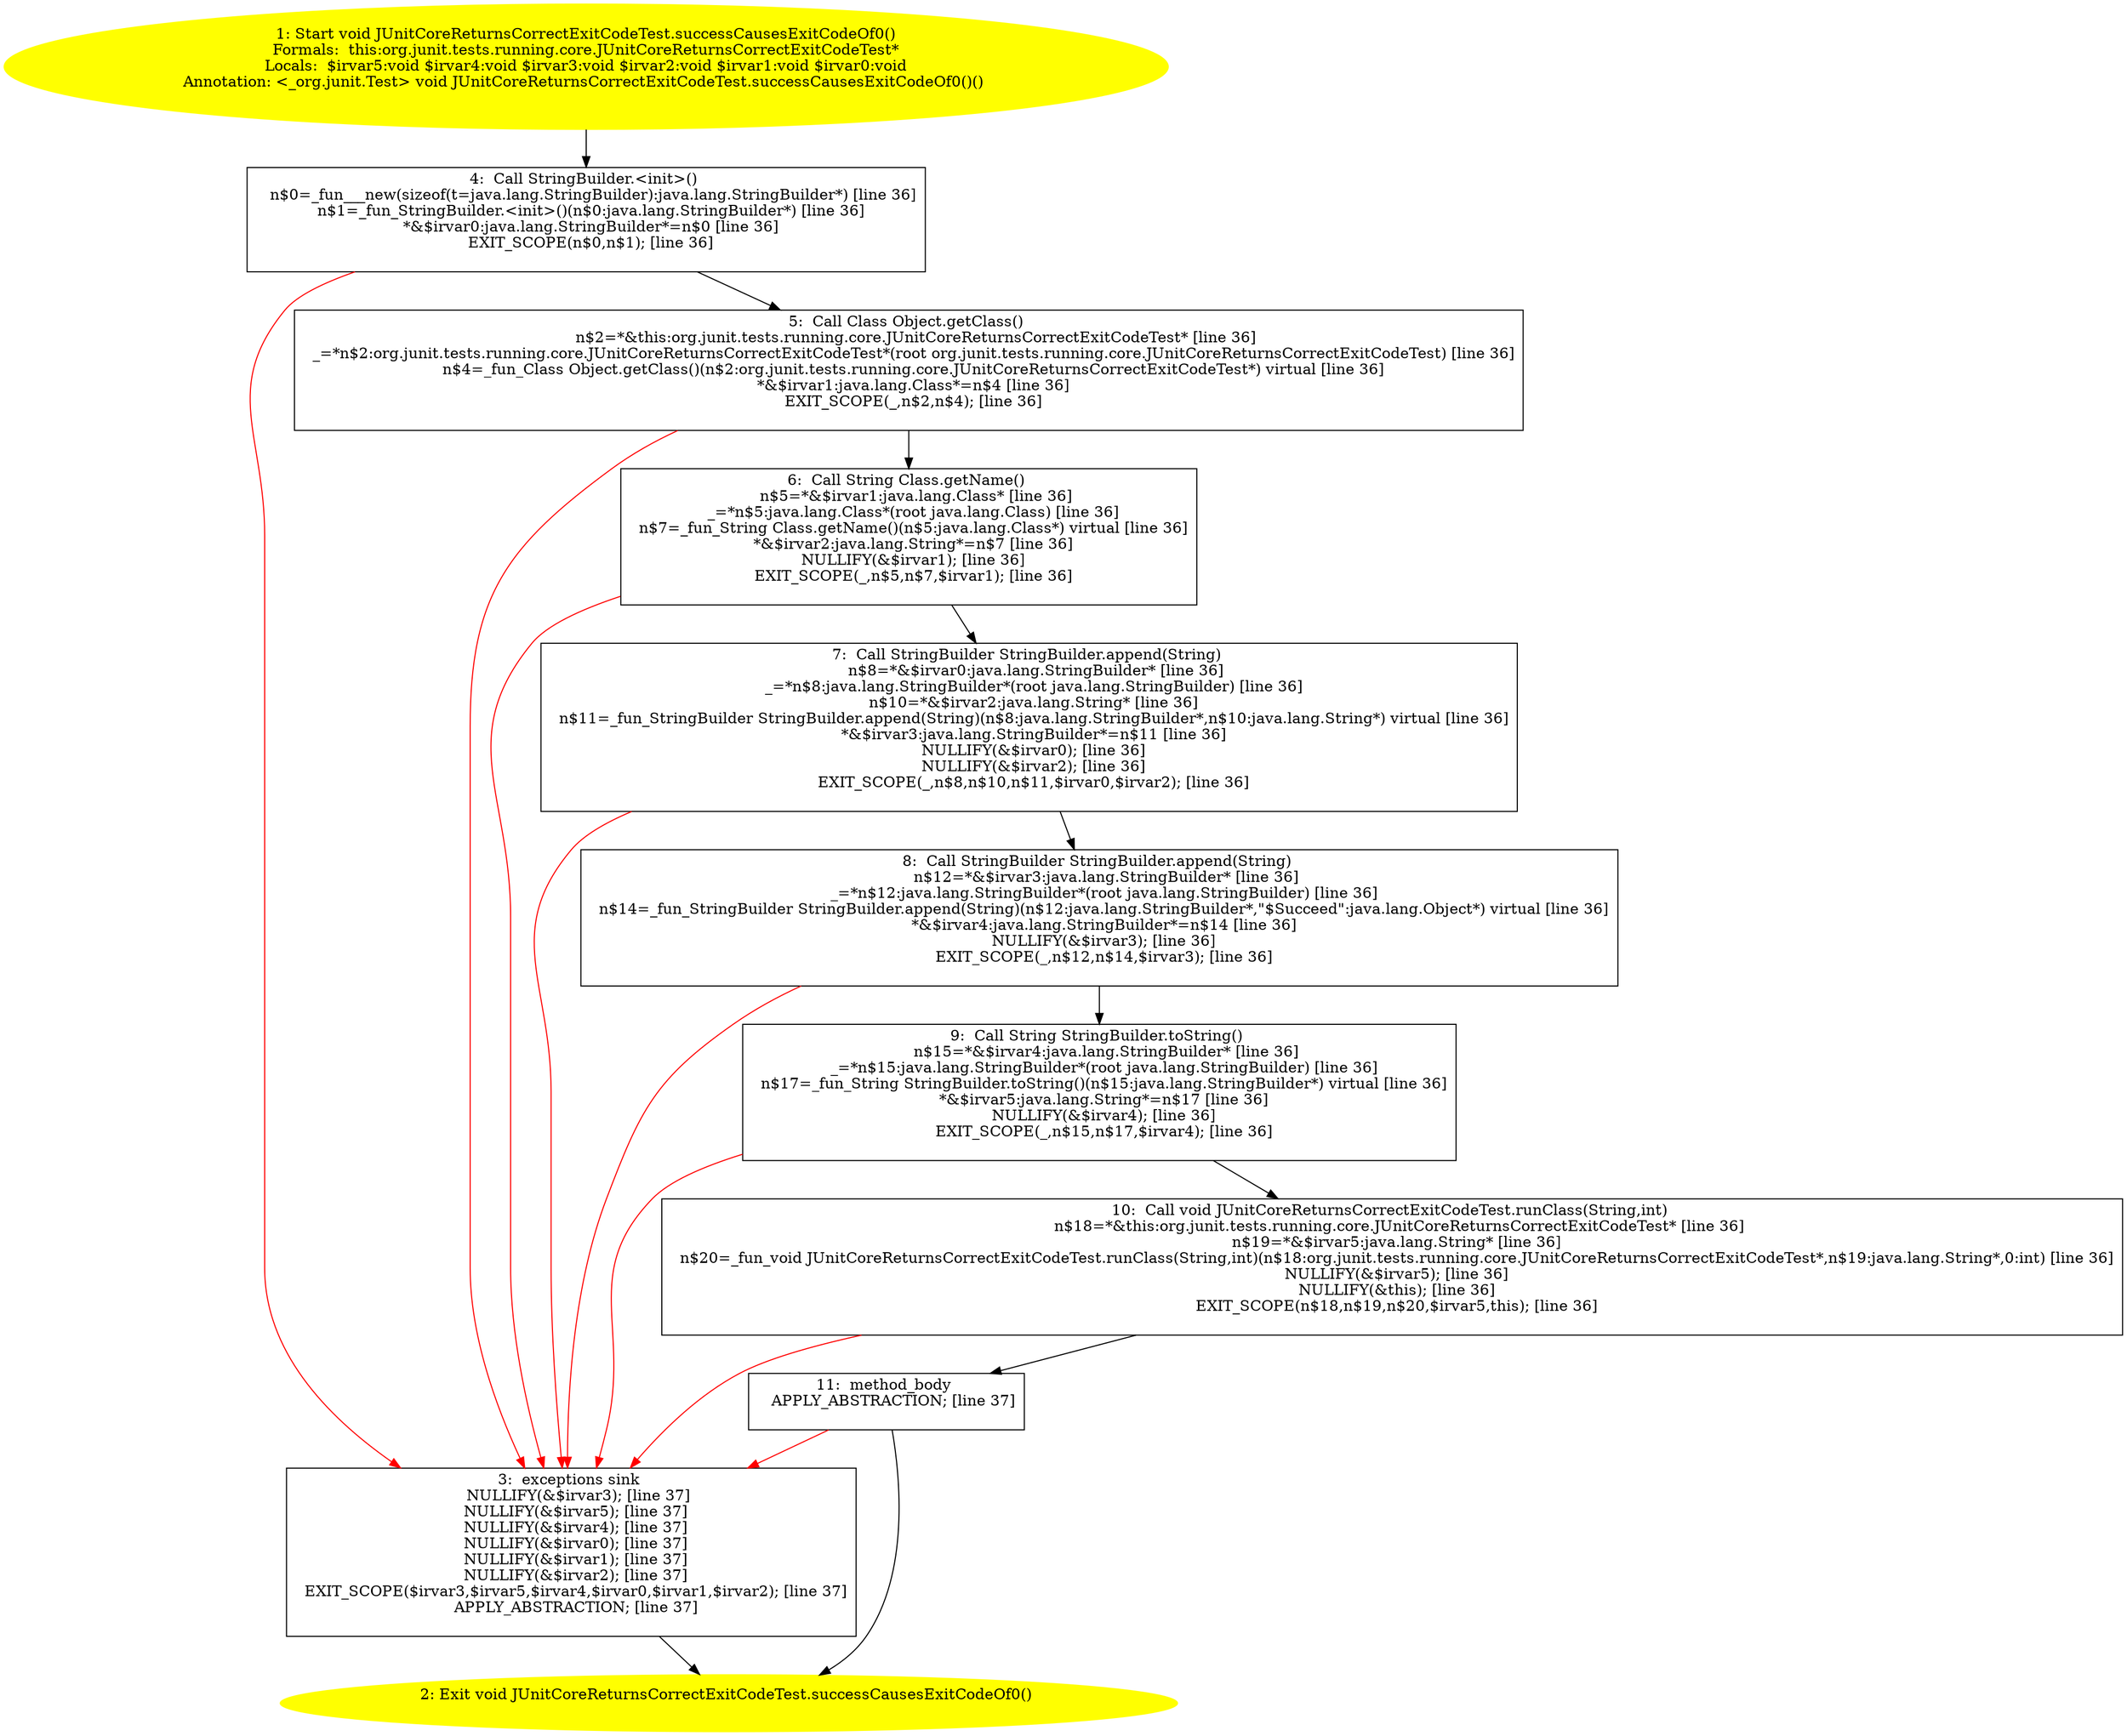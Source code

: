 /* @generated */
digraph cfg {
"org.junit.tests.running.core.JUnitCoreReturnsCorrectExitCodeTest.successCausesExitCodeOf0():void.db4aadfc6e170df3a805b062146ebf3b_1" [label="1: Start void JUnitCoreReturnsCorrectExitCodeTest.successCausesExitCodeOf0()\nFormals:  this:org.junit.tests.running.core.JUnitCoreReturnsCorrectExitCodeTest*\nLocals:  $irvar5:void $irvar4:void $irvar3:void $irvar2:void $irvar1:void $irvar0:void\nAnnotation: <_org.junit.Test> void JUnitCoreReturnsCorrectExitCodeTest.successCausesExitCodeOf0()() \n  " color=yellow style=filled]
	

	 "org.junit.tests.running.core.JUnitCoreReturnsCorrectExitCodeTest.successCausesExitCodeOf0():void.db4aadfc6e170df3a805b062146ebf3b_1" -> "org.junit.tests.running.core.JUnitCoreReturnsCorrectExitCodeTest.successCausesExitCodeOf0():void.db4aadfc6e170df3a805b062146ebf3b_4" ;
"org.junit.tests.running.core.JUnitCoreReturnsCorrectExitCodeTest.successCausesExitCodeOf0():void.db4aadfc6e170df3a805b062146ebf3b_2" [label="2: Exit void JUnitCoreReturnsCorrectExitCodeTest.successCausesExitCodeOf0() \n  " color=yellow style=filled]
	

"org.junit.tests.running.core.JUnitCoreReturnsCorrectExitCodeTest.successCausesExitCodeOf0():void.db4aadfc6e170df3a805b062146ebf3b_3" [label="3:  exceptions sink \n   NULLIFY(&$irvar3); [line 37]\n  NULLIFY(&$irvar5); [line 37]\n  NULLIFY(&$irvar4); [line 37]\n  NULLIFY(&$irvar0); [line 37]\n  NULLIFY(&$irvar1); [line 37]\n  NULLIFY(&$irvar2); [line 37]\n  EXIT_SCOPE($irvar3,$irvar5,$irvar4,$irvar0,$irvar1,$irvar2); [line 37]\n  APPLY_ABSTRACTION; [line 37]\n " shape="box"]
	

	 "org.junit.tests.running.core.JUnitCoreReturnsCorrectExitCodeTest.successCausesExitCodeOf0():void.db4aadfc6e170df3a805b062146ebf3b_3" -> "org.junit.tests.running.core.JUnitCoreReturnsCorrectExitCodeTest.successCausesExitCodeOf0():void.db4aadfc6e170df3a805b062146ebf3b_2" ;
"org.junit.tests.running.core.JUnitCoreReturnsCorrectExitCodeTest.successCausesExitCodeOf0():void.db4aadfc6e170df3a805b062146ebf3b_4" [label="4:  Call StringBuilder.<init>() \n   n$0=_fun___new(sizeof(t=java.lang.StringBuilder):java.lang.StringBuilder*) [line 36]\n  n$1=_fun_StringBuilder.<init>()(n$0:java.lang.StringBuilder*) [line 36]\n  *&$irvar0:java.lang.StringBuilder*=n$0 [line 36]\n  EXIT_SCOPE(n$0,n$1); [line 36]\n " shape="box"]
	

	 "org.junit.tests.running.core.JUnitCoreReturnsCorrectExitCodeTest.successCausesExitCodeOf0():void.db4aadfc6e170df3a805b062146ebf3b_4" -> "org.junit.tests.running.core.JUnitCoreReturnsCorrectExitCodeTest.successCausesExitCodeOf0():void.db4aadfc6e170df3a805b062146ebf3b_5" ;
	 "org.junit.tests.running.core.JUnitCoreReturnsCorrectExitCodeTest.successCausesExitCodeOf0():void.db4aadfc6e170df3a805b062146ebf3b_4" -> "org.junit.tests.running.core.JUnitCoreReturnsCorrectExitCodeTest.successCausesExitCodeOf0():void.db4aadfc6e170df3a805b062146ebf3b_3" [color="red" ];
"org.junit.tests.running.core.JUnitCoreReturnsCorrectExitCodeTest.successCausesExitCodeOf0():void.db4aadfc6e170df3a805b062146ebf3b_5" [label="5:  Call Class Object.getClass() \n   n$2=*&this:org.junit.tests.running.core.JUnitCoreReturnsCorrectExitCodeTest* [line 36]\n  _=*n$2:org.junit.tests.running.core.JUnitCoreReturnsCorrectExitCodeTest*(root org.junit.tests.running.core.JUnitCoreReturnsCorrectExitCodeTest) [line 36]\n  n$4=_fun_Class Object.getClass()(n$2:org.junit.tests.running.core.JUnitCoreReturnsCorrectExitCodeTest*) virtual [line 36]\n  *&$irvar1:java.lang.Class*=n$4 [line 36]\n  EXIT_SCOPE(_,n$2,n$4); [line 36]\n " shape="box"]
	

	 "org.junit.tests.running.core.JUnitCoreReturnsCorrectExitCodeTest.successCausesExitCodeOf0():void.db4aadfc6e170df3a805b062146ebf3b_5" -> "org.junit.tests.running.core.JUnitCoreReturnsCorrectExitCodeTest.successCausesExitCodeOf0():void.db4aadfc6e170df3a805b062146ebf3b_6" ;
	 "org.junit.tests.running.core.JUnitCoreReturnsCorrectExitCodeTest.successCausesExitCodeOf0():void.db4aadfc6e170df3a805b062146ebf3b_5" -> "org.junit.tests.running.core.JUnitCoreReturnsCorrectExitCodeTest.successCausesExitCodeOf0():void.db4aadfc6e170df3a805b062146ebf3b_3" [color="red" ];
"org.junit.tests.running.core.JUnitCoreReturnsCorrectExitCodeTest.successCausesExitCodeOf0():void.db4aadfc6e170df3a805b062146ebf3b_6" [label="6:  Call String Class.getName() \n   n$5=*&$irvar1:java.lang.Class* [line 36]\n  _=*n$5:java.lang.Class*(root java.lang.Class) [line 36]\n  n$7=_fun_String Class.getName()(n$5:java.lang.Class*) virtual [line 36]\n  *&$irvar2:java.lang.String*=n$7 [line 36]\n  NULLIFY(&$irvar1); [line 36]\n  EXIT_SCOPE(_,n$5,n$7,$irvar1); [line 36]\n " shape="box"]
	

	 "org.junit.tests.running.core.JUnitCoreReturnsCorrectExitCodeTest.successCausesExitCodeOf0():void.db4aadfc6e170df3a805b062146ebf3b_6" -> "org.junit.tests.running.core.JUnitCoreReturnsCorrectExitCodeTest.successCausesExitCodeOf0():void.db4aadfc6e170df3a805b062146ebf3b_7" ;
	 "org.junit.tests.running.core.JUnitCoreReturnsCorrectExitCodeTest.successCausesExitCodeOf0():void.db4aadfc6e170df3a805b062146ebf3b_6" -> "org.junit.tests.running.core.JUnitCoreReturnsCorrectExitCodeTest.successCausesExitCodeOf0():void.db4aadfc6e170df3a805b062146ebf3b_3" [color="red" ];
"org.junit.tests.running.core.JUnitCoreReturnsCorrectExitCodeTest.successCausesExitCodeOf0():void.db4aadfc6e170df3a805b062146ebf3b_7" [label="7:  Call StringBuilder StringBuilder.append(String) \n   n$8=*&$irvar0:java.lang.StringBuilder* [line 36]\n  _=*n$8:java.lang.StringBuilder*(root java.lang.StringBuilder) [line 36]\n  n$10=*&$irvar2:java.lang.String* [line 36]\n  n$11=_fun_StringBuilder StringBuilder.append(String)(n$8:java.lang.StringBuilder*,n$10:java.lang.String*) virtual [line 36]\n  *&$irvar3:java.lang.StringBuilder*=n$11 [line 36]\n  NULLIFY(&$irvar0); [line 36]\n  NULLIFY(&$irvar2); [line 36]\n  EXIT_SCOPE(_,n$8,n$10,n$11,$irvar0,$irvar2); [line 36]\n " shape="box"]
	

	 "org.junit.tests.running.core.JUnitCoreReturnsCorrectExitCodeTest.successCausesExitCodeOf0():void.db4aadfc6e170df3a805b062146ebf3b_7" -> "org.junit.tests.running.core.JUnitCoreReturnsCorrectExitCodeTest.successCausesExitCodeOf0():void.db4aadfc6e170df3a805b062146ebf3b_8" ;
	 "org.junit.tests.running.core.JUnitCoreReturnsCorrectExitCodeTest.successCausesExitCodeOf0():void.db4aadfc6e170df3a805b062146ebf3b_7" -> "org.junit.tests.running.core.JUnitCoreReturnsCorrectExitCodeTest.successCausesExitCodeOf0():void.db4aadfc6e170df3a805b062146ebf3b_3" [color="red" ];
"org.junit.tests.running.core.JUnitCoreReturnsCorrectExitCodeTest.successCausesExitCodeOf0():void.db4aadfc6e170df3a805b062146ebf3b_8" [label="8:  Call StringBuilder StringBuilder.append(String) \n   n$12=*&$irvar3:java.lang.StringBuilder* [line 36]\n  _=*n$12:java.lang.StringBuilder*(root java.lang.StringBuilder) [line 36]\n  n$14=_fun_StringBuilder StringBuilder.append(String)(n$12:java.lang.StringBuilder*,\"$Succeed\":java.lang.Object*) virtual [line 36]\n  *&$irvar4:java.lang.StringBuilder*=n$14 [line 36]\n  NULLIFY(&$irvar3); [line 36]\n  EXIT_SCOPE(_,n$12,n$14,$irvar3); [line 36]\n " shape="box"]
	

	 "org.junit.tests.running.core.JUnitCoreReturnsCorrectExitCodeTest.successCausesExitCodeOf0():void.db4aadfc6e170df3a805b062146ebf3b_8" -> "org.junit.tests.running.core.JUnitCoreReturnsCorrectExitCodeTest.successCausesExitCodeOf0():void.db4aadfc6e170df3a805b062146ebf3b_9" ;
	 "org.junit.tests.running.core.JUnitCoreReturnsCorrectExitCodeTest.successCausesExitCodeOf0():void.db4aadfc6e170df3a805b062146ebf3b_8" -> "org.junit.tests.running.core.JUnitCoreReturnsCorrectExitCodeTest.successCausesExitCodeOf0():void.db4aadfc6e170df3a805b062146ebf3b_3" [color="red" ];
"org.junit.tests.running.core.JUnitCoreReturnsCorrectExitCodeTest.successCausesExitCodeOf0():void.db4aadfc6e170df3a805b062146ebf3b_9" [label="9:  Call String StringBuilder.toString() \n   n$15=*&$irvar4:java.lang.StringBuilder* [line 36]\n  _=*n$15:java.lang.StringBuilder*(root java.lang.StringBuilder) [line 36]\n  n$17=_fun_String StringBuilder.toString()(n$15:java.lang.StringBuilder*) virtual [line 36]\n  *&$irvar5:java.lang.String*=n$17 [line 36]\n  NULLIFY(&$irvar4); [line 36]\n  EXIT_SCOPE(_,n$15,n$17,$irvar4); [line 36]\n " shape="box"]
	

	 "org.junit.tests.running.core.JUnitCoreReturnsCorrectExitCodeTest.successCausesExitCodeOf0():void.db4aadfc6e170df3a805b062146ebf3b_9" -> "org.junit.tests.running.core.JUnitCoreReturnsCorrectExitCodeTest.successCausesExitCodeOf0():void.db4aadfc6e170df3a805b062146ebf3b_10" ;
	 "org.junit.tests.running.core.JUnitCoreReturnsCorrectExitCodeTest.successCausesExitCodeOf0():void.db4aadfc6e170df3a805b062146ebf3b_9" -> "org.junit.tests.running.core.JUnitCoreReturnsCorrectExitCodeTest.successCausesExitCodeOf0():void.db4aadfc6e170df3a805b062146ebf3b_3" [color="red" ];
"org.junit.tests.running.core.JUnitCoreReturnsCorrectExitCodeTest.successCausesExitCodeOf0():void.db4aadfc6e170df3a805b062146ebf3b_10" [label="10:  Call void JUnitCoreReturnsCorrectExitCodeTest.runClass(String,int) \n   n$18=*&this:org.junit.tests.running.core.JUnitCoreReturnsCorrectExitCodeTest* [line 36]\n  n$19=*&$irvar5:java.lang.String* [line 36]\n  n$20=_fun_void JUnitCoreReturnsCorrectExitCodeTest.runClass(String,int)(n$18:org.junit.tests.running.core.JUnitCoreReturnsCorrectExitCodeTest*,n$19:java.lang.String*,0:int) [line 36]\n  NULLIFY(&$irvar5); [line 36]\n  NULLIFY(&this); [line 36]\n  EXIT_SCOPE(n$18,n$19,n$20,$irvar5,this); [line 36]\n " shape="box"]
	

	 "org.junit.tests.running.core.JUnitCoreReturnsCorrectExitCodeTest.successCausesExitCodeOf0():void.db4aadfc6e170df3a805b062146ebf3b_10" -> "org.junit.tests.running.core.JUnitCoreReturnsCorrectExitCodeTest.successCausesExitCodeOf0():void.db4aadfc6e170df3a805b062146ebf3b_11" ;
	 "org.junit.tests.running.core.JUnitCoreReturnsCorrectExitCodeTest.successCausesExitCodeOf0():void.db4aadfc6e170df3a805b062146ebf3b_10" -> "org.junit.tests.running.core.JUnitCoreReturnsCorrectExitCodeTest.successCausesExitCodeOf0():void.db4aadfc6e170df3a805b062146ebf3b_3" [color="red" ];
"org.junit.tests.running.core.JUnitCoreReturnsCorrectExitCodeTest.successCausesExitCodeOf0():void.db4aadfc6e170df3a805b062146ebf3b_11" [label="11:  method_body \n   APPLY_ABSTRACTION; [line 37]\n " shape="box"]
	

	 "org.junit.tests.running.core.JUnitCoreReturnsCorrectExitCodeTest.successCausesExitCodeOf0():void.db4aadfc6e170df3a805b062146ebf3b_11" -> "org.junit.tests.running.core.JUnitCoreReturnsCorrectExitCodeTest.successCausesExitCodeOf0():void.db4aadfc6e170df3a805b062146ebf3b_2" ;
	 "org.junit.tests.running.core.JUnitCoreReturnsCorrectExitCodeTest.successCausesExitCodeOf0():void.db4aadfc6e170df3a805b062146ebf3b_11" -> "org.junit.tests.running.core.JUnitCoreReturnsCorrectExitCodeTest.successCausesExitCodeOf0():void.db4aadfc6e170df3a805b062146ebf3b_3" [color="red" ];
}
